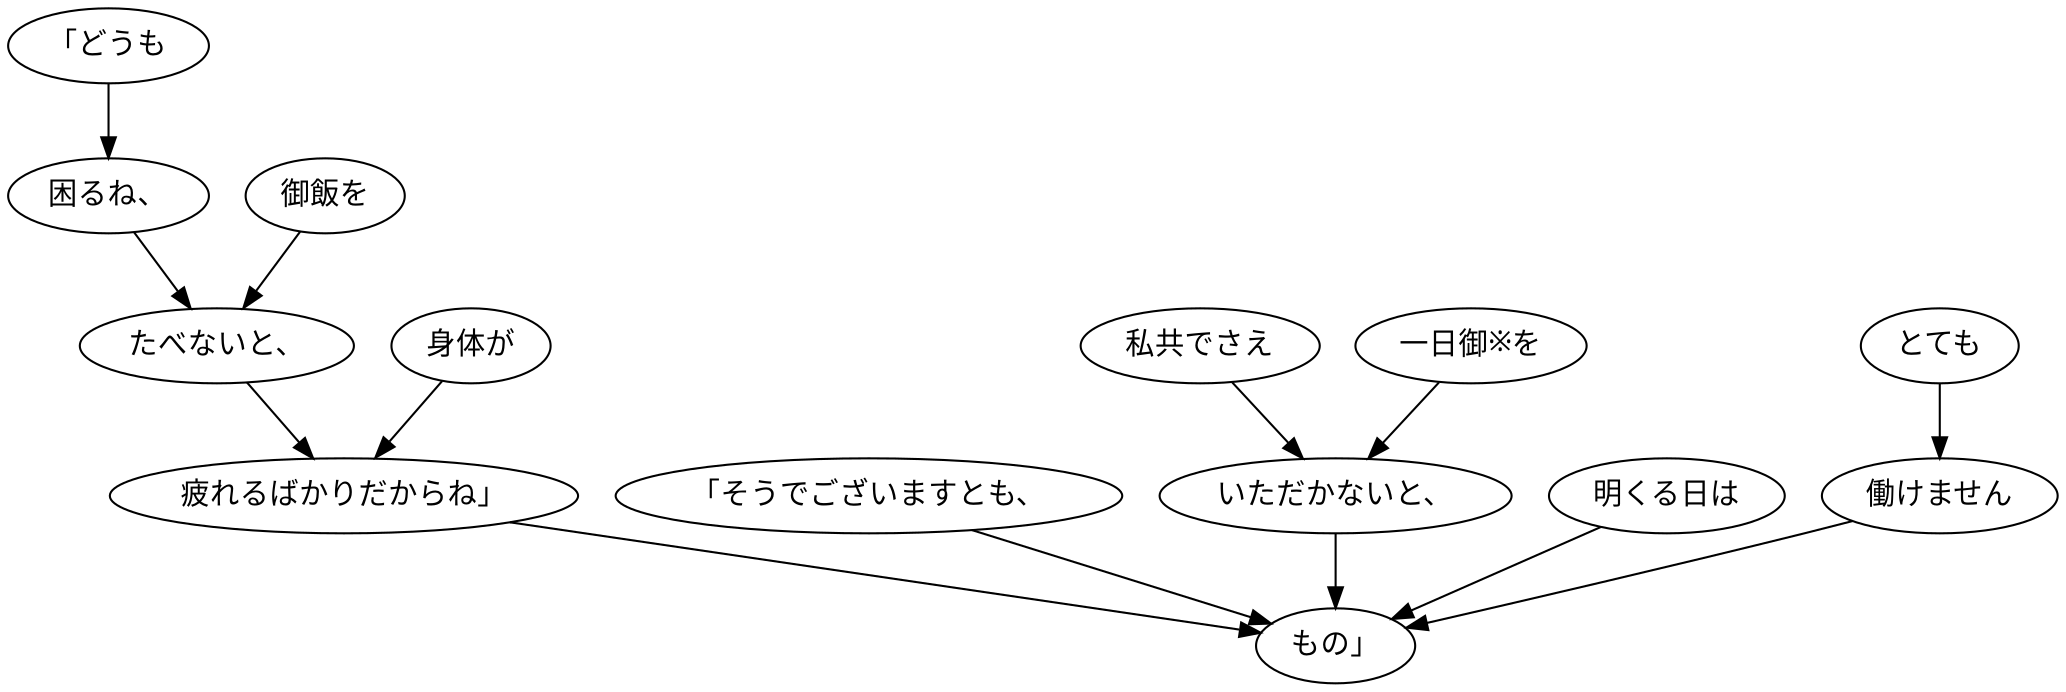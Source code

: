 digraph graph922 {
	node0 [label="「どうも"];
	node1 [label="困るね、"];
	node2 [label="御飯を"];
	node3 [label="たべないと、"];
	node4 [label="身体が"];
	node5 [label="疲れるばかりだからね」"];
	node6 [label="「そうでございますとも、"];
	node7 [label="私共でさえ"];
	node8 [label="一日御※を"];
	node9 [label="いただかないと、"];
	node10 [label="明くる日は"];
	node11 [label="とても"];
	node12 [label="働けません"];
	node13 [label="もの」"];
	node0 -> node1;
	node1 -> node3;
	node2 -> node3;
	node3 -> node5;
	node4 -> node5;
	node5 -> node13;
	node6 -> node13;
	node7 -> node9;
	node8 -> node9;
	node9 -> node13;
	node10 -> node13;
	node11 -> node12;
	node12 -> node13;
}
